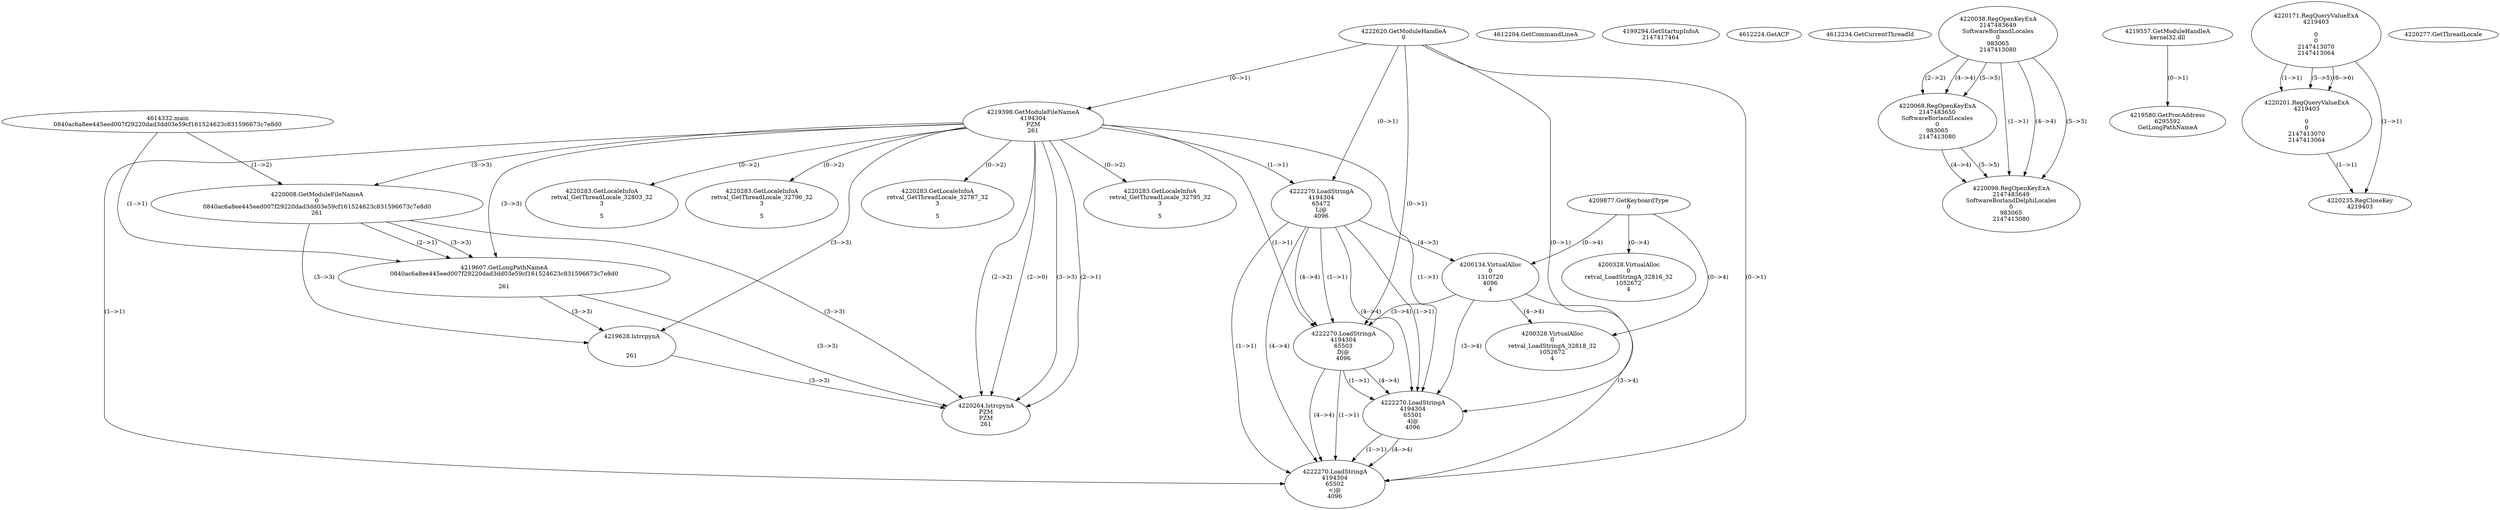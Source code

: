 // Global SCDG with merge call
digraph {
	0 [label="4614332.main
0840ac6a8ee445eed007f29220dad3dd03e59cf161524623c831596673c7e8d0"]
	1 [label="4222620.GetModuleHandleA
0"]
	2 [label="4209877.GetKeyboardType
0"]
	3 [label="4612204.GetCommandLineA
"]
	4 [label="4199294.GetStartupInfoA
2147417464"]
	5 [label="4612224.GetACP
"]
	6 [label="4612234.GetCurrentThreadId
"]
	7 [label="4219398.GetModuleFileNameA
4194304
PZM
261"]
	1 -> 7 [label="(0-->1)"]
	8 [label="4220008.GetModuleFileNameA
0
0840ac6a8ee445eed007f29220dad3dd03e59cf161524623c831596673c7e8d0
261"]
	0 -> 8 [label="(1-->2)"]
	7 -> 8 [label="(3-->3)"]
	9 [label="4220038.RegOpenKeyExA
2147483649
Software\Borland\Locales
0
983065
2147413080"]
	10 [label="4220068.RegOpenKeyExA
2147483650
Software\Borland\Locales
0
983065
2147413080"]
	9 -> 10 [label="(2-->2)"]
	9 -> 10 [label="(4-->4)"]
	9 -> 10 [label="(5-->5)"]
	11 [label="4219557.GetModuleHandleA
kernel32.dll"]
	12 [label="4219580.GetProcAddress
6295592
GetLongPathNameA"]
	11 -> 12 [label="(0-->1)"]
	13 [label="4219607.GetLongPathNameA
0840ac6a8ee445eed007f29220dad3dd03e59cf161524623c831596673c7e8d0

261"]
	0 -> 13 [label="(1-->1)"]
	8 -> 13 [label="(2-->1)"]
	7 -> 13 [label="(3-->3)"]
	8 -> 13 [label="(3-->3)"]
	14 [label="4219628.lstrcpynA


261"]
	7 -> 14 [label="(3-->3)"]
	8 -> 14 [label="(3-->3)"]
	13 -> 14 [label="(3-->3)"]
	15 [label="4220171.RegQueryValueExA
4219403

0
0
2147413070
2147413064"]
	16 [label="4220201.RegQueryValueExA
4219403

0
0
2147413070
2147413064"]
	15 -> 16 [label="(1-->1)"]
	15 -> 16 [label="(5-->5)"]
	15 -> 16 [label="(6-->6)"]
	17 [label="4220235.RegCloseKey
4219403"]
	15 -> 17 [label="(1-->1)"]
	16 -> 17 [label="(1-->1)"]
	18 [label="4220264.lstrcpynA
PZM
PZM
261"]
	7 -> 18 [label="(2-->1)"]
	7 -> 18 [label="(2-->2)"]
	7 -> 18 [label="(3-->3)"]
	8 -> 18 [label="(3-->3)"]
	13 -> 18 [label="(3-->3)"]
	14 -> 18 [label="(3-->3)"]
	7 -> 18 [label="(2-->0)"]
	19 [label="4220277.GetThreadLocale
"]
	20 [label="4220283.GetLocaleInfoA
retval_GetThreadLocale_32795_32
3

5"]
	7 -> 20 [label="(0-->2)"]
	21 [label="4222270.LoadStringA
4194304
65472
L|@
4096"]
	1 -> 21 [label="(0-->1)"]
	7 -> 21 [label="(1-->1)"]
	22 [label="4200134.VirtualAlloc
0
1310720
4096
4"]
	21 -> 22 [label="(4-->3)"]
	2 -> 22 [label="(0-->4)"]
	23 [label="4222270.LoadStringA
4194304
65503
D|@
4096"]
	1 -> 23 [label="(0-->1)"]
	7 -> 23 [label="(1-->1)"]
	21 -> 23 [label="(1-->1)"]
	21 -> 23 [label="(4-->4)"]
	22 -> 23 [label="(3-->4)"]
	24 [label="4222270.LoadStringA
4194304
65501
4|@
4096"]
	1 -> 24 [label="(0-->1)"]
	7 -> 24 [label="(1-->1)"]
	21 -> 24 [label="(1-->1)"]
	23 -> 24 [label="(1-->1)"]
	21 -> 24 [label="(4-->4)"]
	22 -> 24 [label="(3-->4)"]
	23 -> 24 [label="(4-->4)"]
	25 [label="4200328.VirtualAlloc
0
retval_LoadStringA_32816_32
1052672
4"]
	2 -> 25 [label="(0-->4)"]
	26 [label="4220283.GetLocaleInfoA
retval_GetThreadLocale_32803_32
3

5"]
	7 -> 26 [label="(0-->2)"]
	27 [label="4220098.RegOpenKeyExA
2147483649
Software\Borland\Delphi\Locales
0
983065
2147413080"]
	9 -> 27 [label="(1-->1)"]
	9 -> 27 [label="(4-->4)"]
	10 -> 27 [label="(4-->4)"]
	9 -> 27 [label="(5-->5)"]
	10 -> 27 [label="(5-->5)"]
	28 [label="4220283.GetLocaleInfoA
retval_GetThreadLocale_32796_32
3

5"]
	7 -> 28 [label="(0-->2)"]
	29 [label="4200328.VirtualAlloc
0
retval_LoadStringA_32818_32
1052672
4"]
	2 -> 29 [label="(0-->4)"]
	22 -> 29 [label="(4-->4)"]
	30 [label="4220283.GetLocaleInfoA
retval_GetThreadLocale_32787_32
3

5"]
	7 -> 30 [label="(0-->2)"]
	31 [label="4222270.LoadStringA
4194304
65502
<|@
4096"]
	1 -> 31 [label="(0-->1)"]
	7 -> 31 [label="(1-->1)"]
	21 -> 31 [label="(1-->1)"]
	23 -> 31 [label="(1-->1)"]
	24 -> 31 [label="(1-->1)"]
	21 -> 31 [label="(4-->4)"]
	22 -> 31 [label="(3-->4)"]
	23 -> 31 [label="(4-->4)"]
	24 -> 31 [label="(4-->4)"]
}
